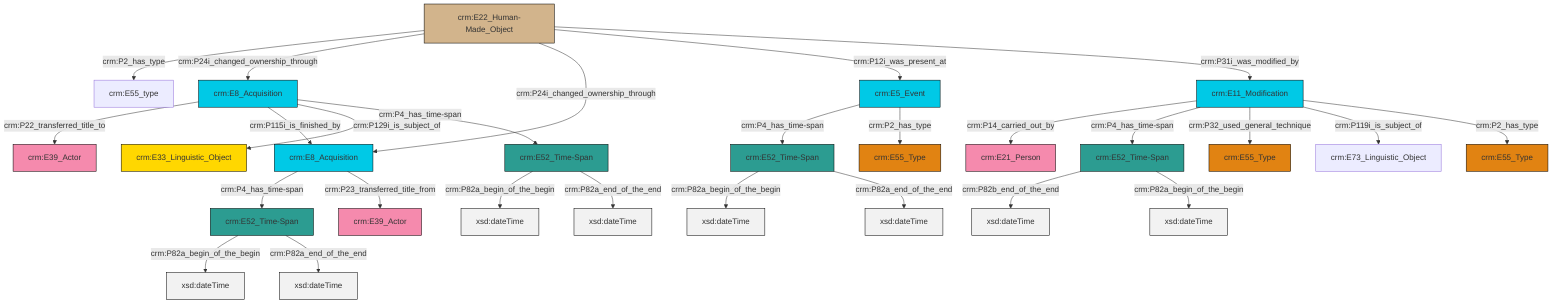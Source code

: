 graph TD
classDef Literal fill:#f2f2f2,stroke:#000000;
classDef CRM_Entity fill:#FFFFFF,stroke:#000000;
classDef Temporal_Entity fill:#00C9E6, stroke:#000000;
classDef Type fill:#E18312, stroke:#000000;
classDef Time-Span fill:#2C9C91, stroke:#000000;
classDef Appellation fill:#FFEB7F, stroke:#000000;
classDef Place fill:#008836, stroke:#000000;
classDef Persistent_Item fill:#B266B2, stroke:#000000;
classDef Conceptual_Object fill:#FFD700, stroke:#000000;
classDef Physical_Thing fill:#D2B48C, stroke:#000000;
classDef Actor fill:#f58aad, stroke:#000000;
classDef PC_Classes fill:#4ce600, stroke:#000000;
classDef Multi fill:#cccccc,stroke:#000000;

4["crm:E11_Modification"]:::Temporal_Entity -->|crm:P14_carried_out_by| 5["crm:E21_Person"]:::Actor
6["crm:E52_Time-Span"]:::Time-Span -->|crm:P82b_end_of_the_end| 7[xsd:dateTime]:::Literal
8["crm:E22_Human-Made_Object"]:::Physical_Thing -->|crm:P2_has_type| 9["crm:E55_type"]:::Default
4["crm:E11_Modification"]:::Temporal_Entity -->|crm:P4_has_time-span| 6["crm:E52_Time-Span"]:::Time-Span
16["crm:E52_Time-Span"]:::Time-Span -->|crm:P82a_begin_of_the_begin| 17[xsd:dateTime]:::Literal
4["crm:E11_Modification"]:::Temporal_Entity -->|crm:P32_used_general_technique| 0["crm:E55_Type"]:::Type
18["crm:E8_Acquisition"]:::Temporal_Entity -->|crm:P22_transferred_title_to| 19["crm:E39_Actor"]:::Actor
8["crm:E22_Human-Made_Object"]:::Physical_Thing -->|crm:P24i_changed_ownership_through| 18["crm:E8_Acquisition"]:::Temporal_Entity
18["crm:E8_Acquisition"]:::Temporal_Entity -->|crm:P115i_is_finished_by| 2["crm:E8_Acquisition"]:::Temporal_Entity
23["crm:E52_Time-Span"]:::Time-Span -->|crm:P82a_begin_of_the_begin| 24[xsd:dateTime]:::Literal
10["crm:E5_Event"]:::Temporal_Entity -->|crm:P4_has_time-span| 27["crm:E52_Time-Span"]:::Time-Span
8["crm:E22_Human-Made_Object"]:::Physical_Thing -->|crm:P24i_changed_ownership_through| 2["crm:E8_Acquisition"]:::Temporal_Entity
27["crm:E52_Time-Span"]:::Time-Span -->|crm:P82a_begin_of_the_begin| 29[xsd:dateTime]:::Literal
4["crm:E11_Modification"]:::Temporal_Entity -->|crm:P119i_is_subject_of| 30["crm:E73_Linguistic_Object"]:::Default
4["crm:E11_Modification"]:::Temporal_Entity -->|crm:P2_has_type| 20["crm:E55_Type"]:::Type
23["crm:E52_Time-Span"]:::Time-Span -->|crm:P82a_end_of_the_end| 33[xsd:dateTime]:::Literal
6["crm:E52_Time-Span"]:::Time-Span -->|crm:P82a_begin_of_the_begin| 34[xsd:dateTime]:::Literal
16["crm:E52_Time-Span"]:::Time-Span -->|crm:P82a_end_of_the_end| 35[xsd:dateTime]:::Literal
18["crm:E8_Acquisition"]:::Temporal_Entity -->|crm:P129i_is_subject_of| 25["crm:E33_Linguistic_Object"]:::Conceptual_Object
27["crm:E52_Time-Span"]:::Time-Span -->|crm:P82a_end_of_the_end| 37[xsd:dateTime]:::Literal
8["crm:E22_Human-Made_Object"]:::Physical_Thing -->|crm:P12i_was_present_at| 10["crm:E5_Event"]:::Temporal_Entity
2["crm:E8_Acquisition"]:::Temporal_Entity -->|crm:P4_has_time-span| 16["crm:E52_Time-Span"]:::Time-Span
2["crm:E8_Acquisition"]:::Temporal_Entity -->|crm:P23_transferred_title_from| 14["crm:E39_Actor"]:::Actor
8["crm:E22_Human-Made_Object"]:::Physical_Thing -->|crm:P31i_was_modified_by| 4["crm:E11_Modification"]:::Temporal_Entity
18["crm:E8_Acquisition"]:::Temporal_Entity -->|crm:P4_has_time-span| 23["crm:E52_Time-Span"]:::Time-Span
10["crm:E5_Event"]:::Temporal_Entity -->|crm:P2_has_type| 41["crm:E55_Type"]:::Type